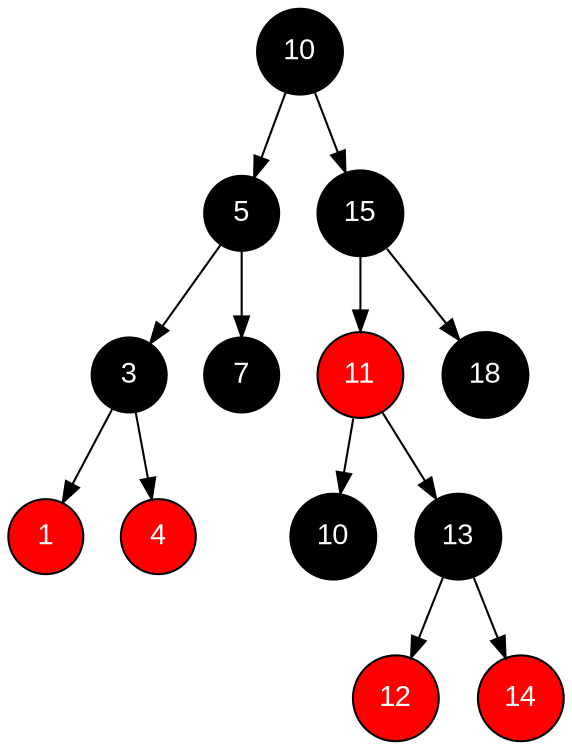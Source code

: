 digraph RBTree {
    node [shape=circle, fontname="Arial"];
    "0x7ffdf6377ad0" [label="10", style=filled, fillcolor=black, fontcolor=white];
    "0x7ffdf6377ab0" [label="5", style=filled, fillcolor=black, fontcolor=white];
    "0x7ffdf6377a70" [label="3", style=filled, fillcolor=black, fontcolor=white];
    "0x7ffdf63779f0" [label="1", style=filled, fillcolor=red, fontcolor=white];
    "0x7ffdf63779d0" [label="4", style=filled, fillcolor=red, fontcolor=white];
    "0x7ffdf6377a50" [label="7", style=filled, fillcolor=black, fontcolor=white];
    "0x7ffdf6377a90" [label="15", style=filled, fillcolor=black, fontcolor=white];
    "0x7ffdf63779b0" [label="11", style=filled, fillcolor=red, fontcolor=white];
    "0x7ffdf6377990" [label="10", style=filled, fillcolor=black, fontcolor=white];
    "0x7ffdf6377970" [label="13", style=filled, fillcolor=black, fontcolor=white];
    "0x7ffdf6377a30" [label="12", style=filled, fillcolor=red, fontcolor=white];
    "0x7ffdf6377950" [label="14", style=filled, fillcolor=red, fontcolor=white];
    "0x7ffdf6377a10" [label="18", style=filled, fillcolor=black, fontcolor=white];
    "0x7ffdf6377ad0" -> "0x7ffdf6377ab0";
    "0x7ffdf6377ad0" -> "0x7ffdf6377a90";
    "0x7ffdf6377ab0" -> "0x7ffdf6377a70";
    "0x7ffdf6377ab0" -> "0x7ffdf6377a50";
    "0x7ffdf6377a70" -> "0x7ffdf63779f0";
    "0x7ffdf6377a70" -> "0x7ffdf63779d0";
    "0x7ffdf6377a90" -> "0x7ffdf63779b0";
    "0x7ffdf6377a90" -> "0x7ffdf6377a10";
    "0x7ffdf63779b0" -> "0x7ffdf6377990";
    "0x7ffdf63779b0" -> "0x7ffdf6377970";
    "0x7ffdf6377970" -> "0x7ffdf6377a30";
    "0x7ffdf6377970" -> "0x7ffdf6377950";
}
